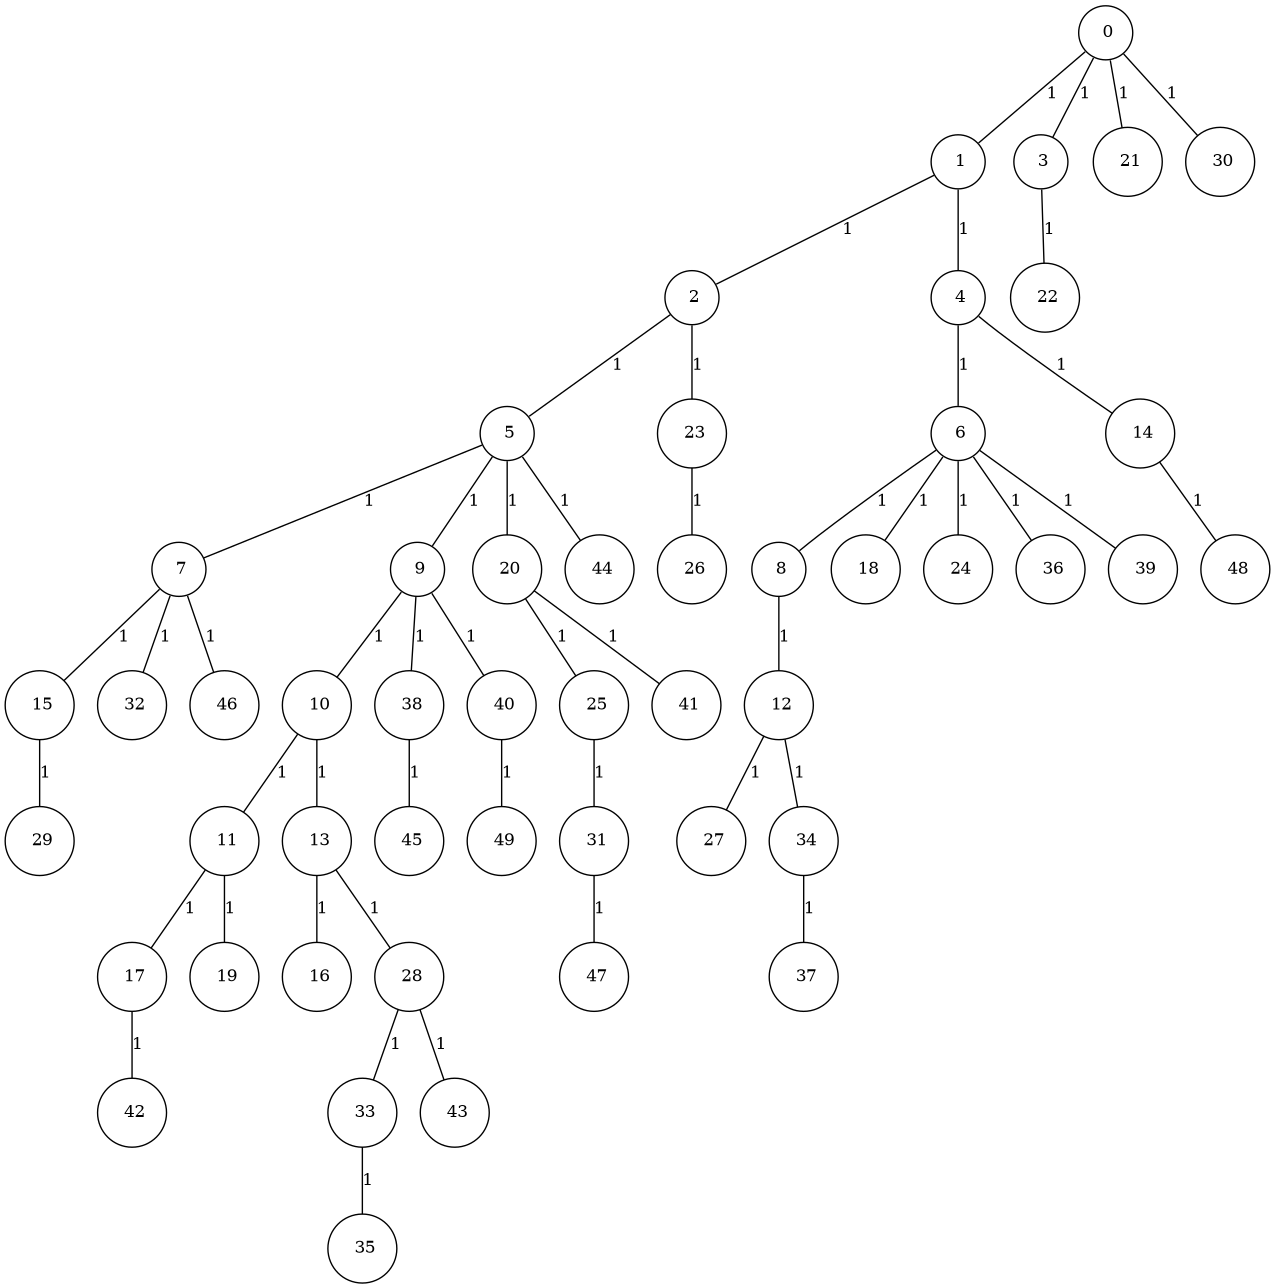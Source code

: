 graph G {
size="8.5,11;"
ratio = "expand;"
fixedsize="true;"
overlap="scale;"
node[shape=circle,width=.12,hight=.12,fontsize=12]
edge[fontsize=12]

0[label=" 0" color=black, pos="1.0447295,2.7750576!"];
1[label=" 1" color=black, pos="2.861265,1.994196!"];
2[label=" 2" color=black, pos="1.6679083,0.82854632!"];
3[label=" 3" color=black, pos="2.711906,2.1934927!"];
4[label=" 4" color=black, pos="1.1547105,0.32385165!"];
5[label=" 5" color=black, pos="2.5325141,1.6403678!"];
6[label=" 6" color=black, pos="0.46006745,2.0058432!"];
7[label=" 7" color=black, pos="2.1916303,2.4440973!"];
8[label=" 8" color=black, pos="1.6530867,0.34932406!"];
9[label=" 9" color=black, pos="2.4264116,2.0504663!"];
10[label=" 10" color=black, pos="0.80935481,0.98664368!"];
11[label=" 11" color=black, pos="0.28427993,2.3592467!"];
12[label=" 12" color=black, pos="1.8537845,2.7861867!"];
13[label=" 13" color=black, pos="2.140338,0.10339023!"];
14[label=" 14" color=black, pos="0.96769411,1.8690897!"];
15[label=" 15" color=black, pos="0.80260371,1.3956842!"];
16[label=" 16" color=black, pos="2.5323419,2.9700421!"];
17[label=" 17" color=black, pos="1.0885283,2.0530733!"];
18[label=" 18" color=black, pos="0.89952094,0.4191439!"];
19[label=" 19" color=black, pos="1.2198534,2.6227913!"];
20[label=" 20" color=black, pos="0.4614889,2.4599365!"];
21[label=" 21" color=black, pos="2.8355326,2.2022323!"];
22[label=" 22" color=black, pos="1.6725602,2.9625511!"];
23[label=" 23" color=black, pos="2.384509,0.93085427!"];
24[label=" 24" color=black, pos="2.1032436,1.8756044!"];
25[label=" 25" color=black, pos="0.9214047,1.089655!"];
26[label=" 26" color=black, pos="2.9683947,1.0047265!"];
27[label=" 27" color=black, pos="2.2871895,1.2618859!"];
28[label=" 28" color=black, pos="2.0364959,2.3505053!"];
29[label=" 29" color=black, pos="0.28514918,2.6752551!"];
30[label=" 30" color=black, pos="1.6240596,1.4328732!"];
31[label=" 31" color=black, pos="1.9960415,0.92541952!"];
32[label=" 32" color=black, pos="2.2646238,0.291057!"];
33[label=" 33" color=black, pos="2.7297016,1.0069542!"];
34[label=" 34" color=black, pos="2.8895109,0.88634433!"];
35[label=" 35" color=black, pos="1.6391985,1.9253787!"];
36[label=" 36" color=black, pos="2.8700527,0.54772284!"];
37[label=" 37" color=black, pos="1.8286216,1.1129112!"];
38[label=" 38" color=black, pos="0.86078421,0.46124977!"];
39[label=" 39" color=black, pos="1.9095119,0.95611088!"];
40[label=" 40" color=black, pos="2.1876932,2.3601643!"];
41[label=" 41" color=black, pos="0.62787986,1.615491!"];
42[label=" 42" color=black, pos="2.3787992,1.6940911!"];
43[label=" 43" color=black, pos="2.6500656,1.6936921!"];
44[label=" 44" color=black, pos="1.8953537,1.6753201!"];
45[label=" 45" color=black, pos="2.4643929,0.17665643!"];
46[label=" 46" color=black, pos="0.33401578,2.1820029!"];
47[label=" 47" color=black, pos="0.024575495,1.4176634!"];
48[label=" 48" color=black, pos="1.3852816,0.1296634!"];
49[label=" 49" color=black, pos="1.1449462,2.5305522!"];
0--1[label="1"]
0--3[label="1"]
0--21[label="1"]
0--30[label="1"]
1--2[label="1"]
1--4[label="1"]
2--5[label="1"]
2--23[label="1"]
3--22[label="1"]
4--6[label="1"]
4--14[label="1"]
5--7[label="1"]
5--9[label="1"]
5--20[label="1"]
5--44[label="1"]
6--8[label="1"]
6--18[label="1"]
6--24[label="1"]
6--36[label="1"]
6--39[label="1"]
7--15[label="1"]
7--32[label="1"]
7--46[label="1"]
8--12[label="1"]
9--10[label="1"]
9--38[label="1"]
9--40[label="1"]
10--11[label="1"]
10--13[label="1"]
11--17[label="1"]
11--19[label="1"]
12--27[label="1"]
12--34[label="1"]
13--16[label="1"]
13--28[label="1"]
14--48[label="1"]
15--29[label="1"]
17--42[label="1"]
20--25[label="1"]
20--41[label="1"]
23--26[label="1"]
25--31[label="1"]
28--33[label="1"]
28--43[label="1"]
31--47[label="1"]
33--35[label="1"]
34--37[label="1"]
38--45[label="1"]
40--49[label="1"]

}
